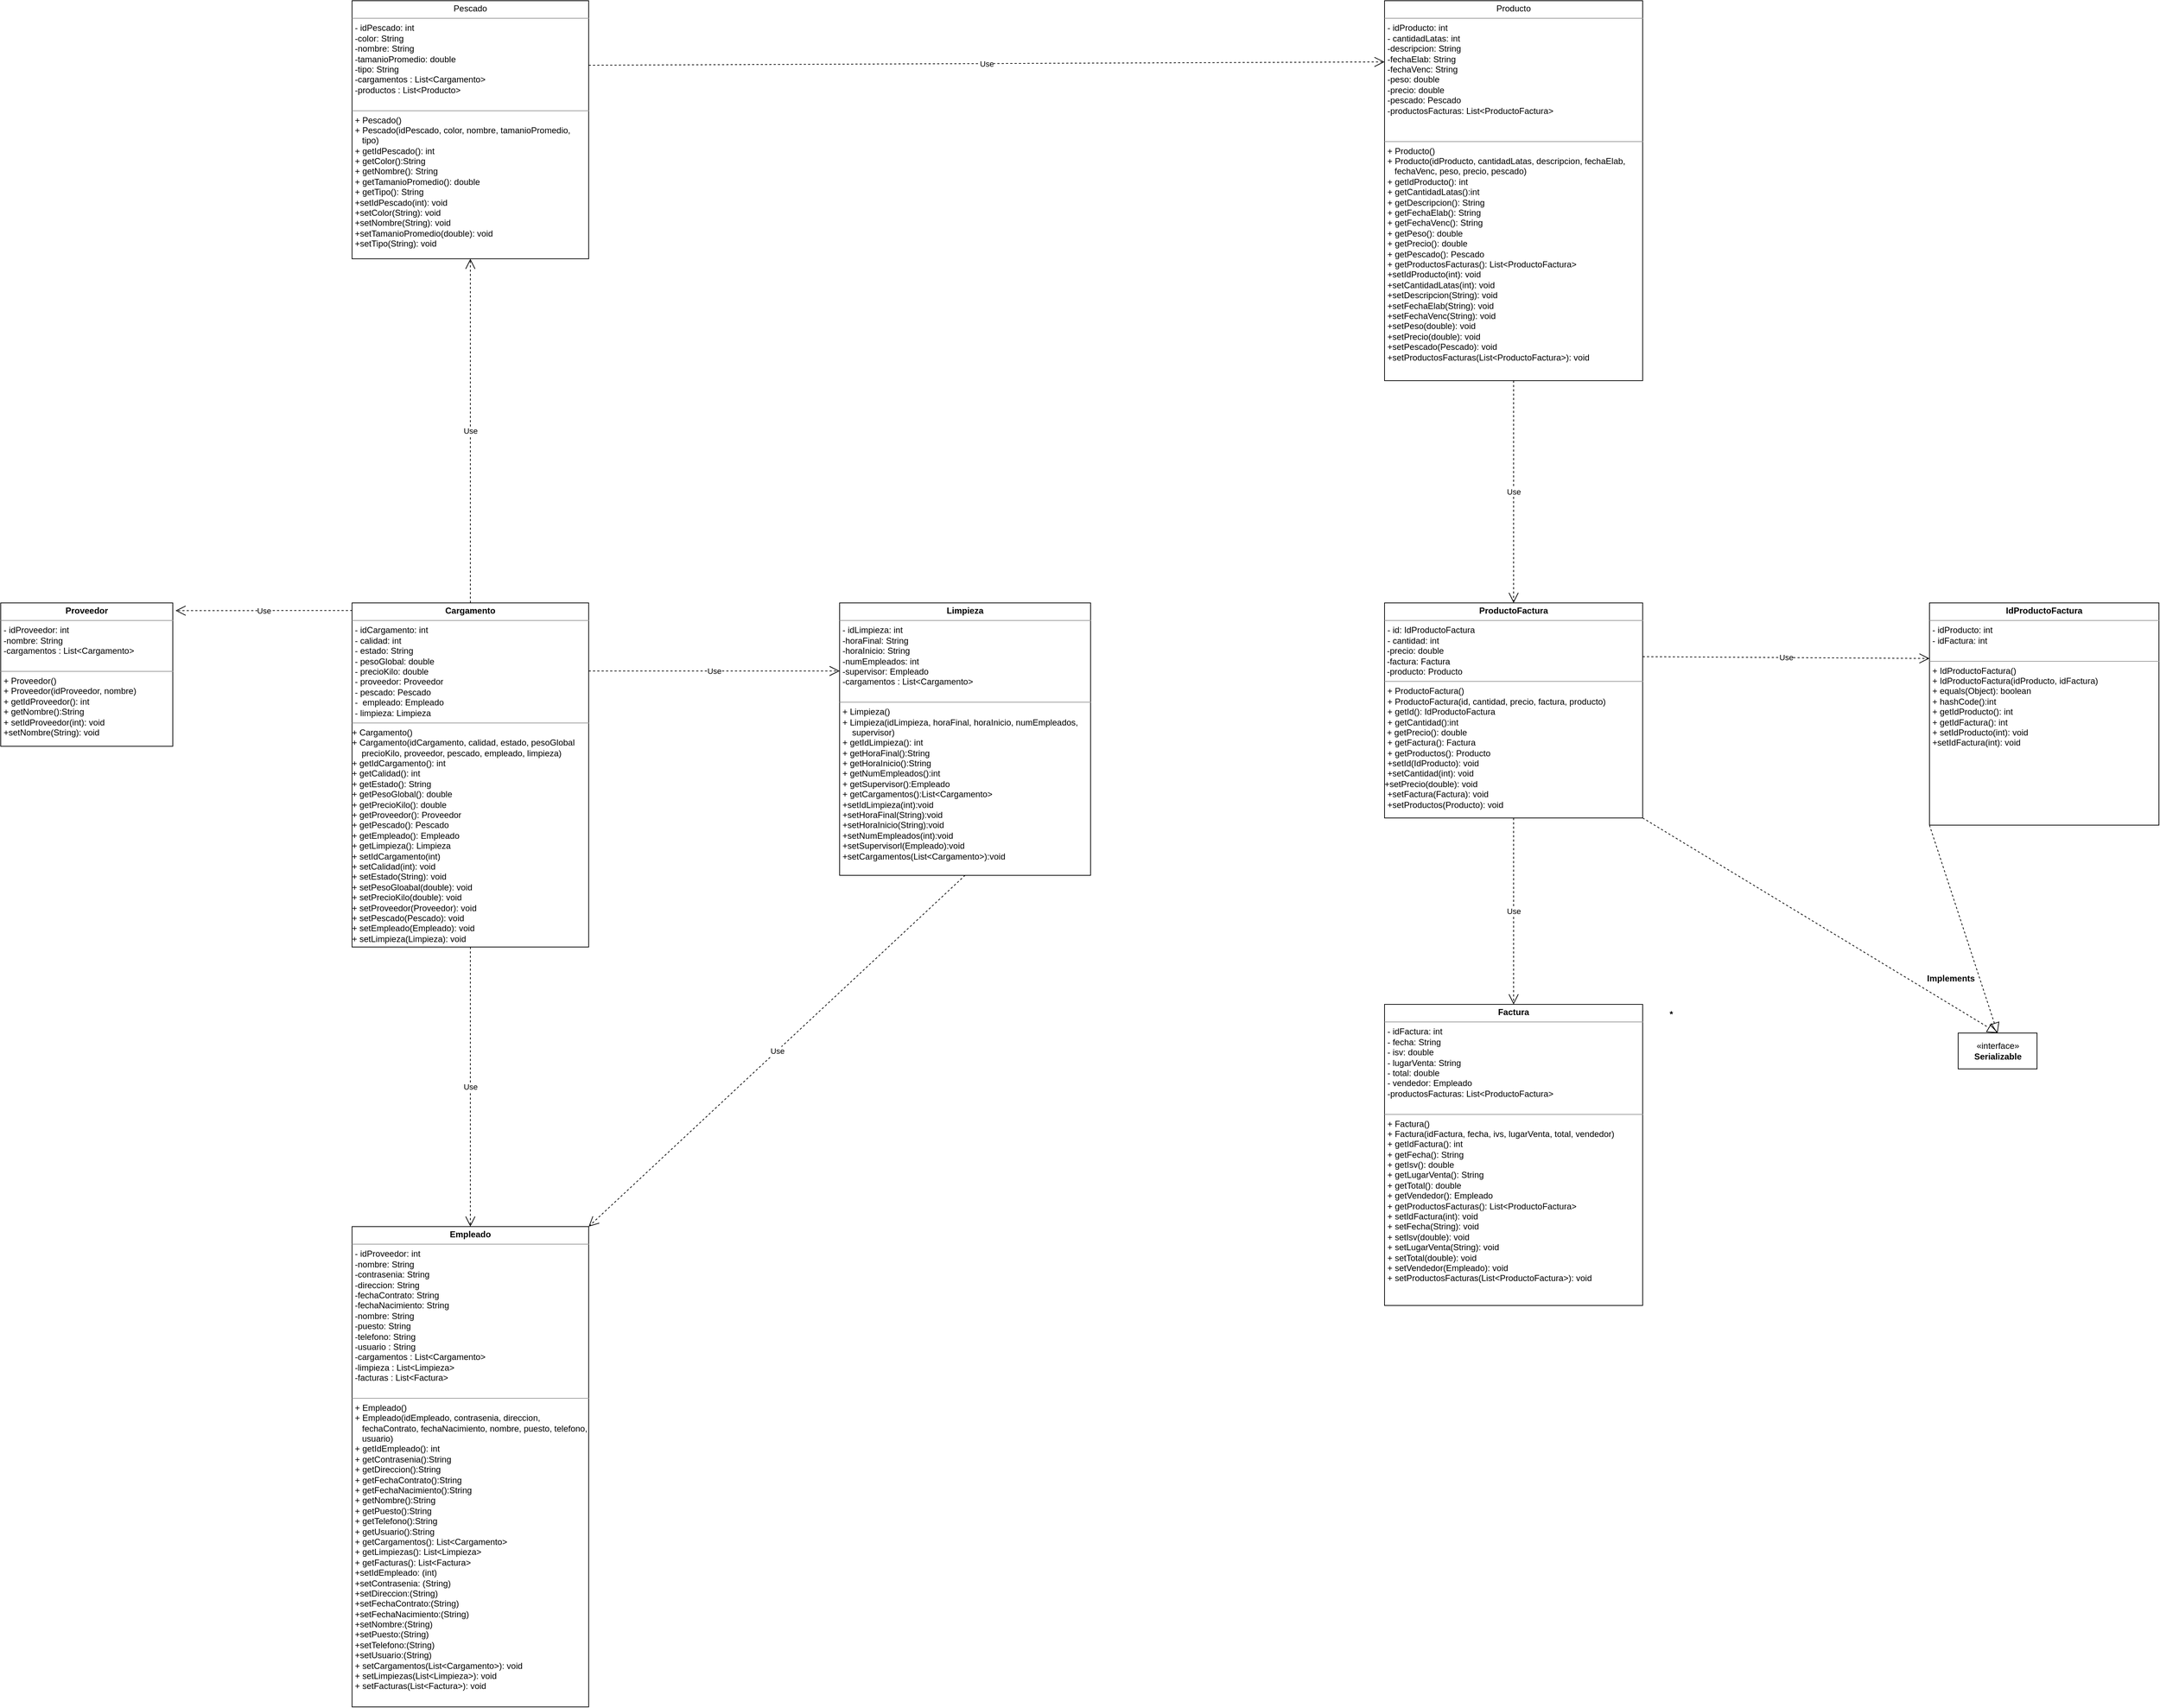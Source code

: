 <mxfile version="14.0.1" type="github">
  <diagram id="o_lFdIPOgspVXL8JECPB" name="Page-1">
    <mxGraphModel dx="1320" dy="456" grid="1" gridSize="10" guides="1" tooltips="1" connect="1" arrows="1" fold="1" page="1" pageScale="1" pageWidth="827" pageHeight="1169" math="0" shadow="0">
      <root>
        <mxCell id="0" />
        <mxCell id="1" parent="0" />
        <mxCell id="zS7vpeie0VKiPVLgqqQx-1" value="&lt;p style=&quot;margin: 0px ; margin-top: 4px ; text-align: center&quot;&gt;&lt;b&gt;Proveedor&lt;/b&gt;&lt;/p&gt;&lt;hr size=&quot;1&quot;&gt;&lt;p style=&quot;margin: 0px ; margin-left: 4px&quot;&gt;- idProveedor: int&lt;/p&gt;&lt;p style=&quot;margin: 0px ; margin-left: 4px&quot;&gt;-nombre: String&lt;/p&gt;&lt;p style=&quot;margin: 0px ; margin-left: 4px&quot;&gt;-cargamentos : List&amp;lt;Cargamento&amp;gt;&lt;/p&gt;&lt;p style=&quot;margin: 0px ; margin-left: 4px&quot;&gt;&lt;br&gt;&lt;/p&gt;&lt;hr size=&quot;1&quot;&gt;&lt;p style=&quot;margin: 0px ; margin-left: 4px&quot;&gt;+ Proveedor()&lt;/p&gt;&lt;p style=&quot;margin: 0px ; margin-left: 4px&quot;&gt;+ Proveedor(idProveedor, nombre)&lt;/p&gt;&lt;p style=&quot;margin: 0px ; margin-left: 4px&quot;&gt;+ getIdProveedor(): int&lt;/p&gt;&lt;p style=&quot;margin: 0px ; margin-left: 4px&quot;&gt;+ getNombre():String&lt;/p&gt;&lt;p style=&quot;margin: 0px ; margin-left: 4px&quot;&gt;+ setIdProveedor(int): void&lt;/p&gt;&lt;p style=&quot;margin: 0px ; margin-left: 4px&quot;&gt;+setNombre(String): void&lt;/p&gt;&lt;p style=&quot;margin: 0px ; margin-left: 4px&quot;&gt;&lt;br&gt;&lt;/p&gt;" style="verticalAlign=top;align=left;overflow=fill;fontSize=12;fontFamily=Helvetica;html=1;" parent="1" vertex="1">
          <mxGeometry x="70" y="920" width="240" height="200" as="geometry" />
        </mxCell>
        <mxCell id="zS7vpeie0VKiPVLgqqQx-2" value="&lt;p style=&quot;margin: 0px ; margin-top: 4px ; text-align: center&quot;&gt;&lt;b&gt;Cargamento&lt;/b&gt;&lt;br&gt;&lt;/p&gt;&lt;hr size=&quot;1&quot;&gt;&lt;p style=&quot;margin: 0px ; margin-left: 4px&quot;&gt;- idCargamento: int&lt;/p&gt;&lt;p style=&quot;margin: 0px ; margin-left: 4px&quot;&gt;- calidad: int&lt;/p&gt;&lt;p style=&quot;margin: 0px ; margin-left: 4px&quot;&gt;- estado: String&lt;/p&gt;&lt;p style=&quot;margin: 0px ; margin-left: 4px&quot;&gt;- pesoGlobal: double &lt;/p&gt;&lt;p style=&quot;margin: 0px ; margin-left: 4px&quot;&gt;- precioKilo: double &lt;/p&gt;&lt;p style=&quot;margin: 0px ; margin-left: 4px&quot;&gt;- proveedor: Proveedor &lt;/p&gt;&lt;p style=&quot;margin: 0px ; margin-left: 4px&quot;&gt;- pescado: Pescado&lt;/p&gt;&lt;p style=&quot;margin: 0px ; margin-left: 4px&quot;&gt;-&amp;nbsp; empleado: Empleado&lt;/p&gt;&lt;p style=&quot;margin: 0px ; margin-left: 4px&quot;&gt;- limpieza: Limpieza &lt;/p&gt;&lt;hr size=&quot;1&quot;&gt;&lt;div&gt;+ Cargamento()&lt;/div&gt;&lt;div&gt;+ Cargamento(idCargamento, calidad, estado, pesoGlobal&lt;/div&gt;&lt;div&gt;&amp;nbsp;&amp;nbsp;&amp;nbsp; precioKilo, proveedor, pescado, empleado, limpieza)&lt;/div&gt;&lt;div&gt;+ getIdCargamento(): int&lt;/div&gt;&lt;div&gt;+ getCalidad(): int&lt;/div&gt;&lt;div&gt;+ getEstado(): String&lt;/div&gt;&lt;div&gt;+ getPesoGlobal(): double&lt;/div&gt;&lt;div&gt;+ getPrecioKilo(): double&lt;/div&gt;&lt;div&gt;+ getProveedor(): Proveedor&lt;br&gt;&lt;/div&gt;&lt;div&gt;+ getPescado(): Pescado&lt;br&gt;&lt;/div&gt;&lt;div&gt;+ getEmpleado(): Empleado&lt;br&gt;&lt;/div&gt;&lt;div&gt;+ getLimpieza(): Limpieza&lt;br&gt;&lt;/div&gt;&lt;div&gt;+ setIdCargamento(int)&lt;/div&gt;&lt;div&gt;+ setCalidad(int): void&lt;br&gt;&lt;/div&gt;&lt;div&gt;+ setEstado(String): void&lt;/div&gt;&lt;div&gt;+ setPesoGloabal(double): void&lt;/div&gt;&lt;div&gt;+ setPrecioKilo(double): void&lt;/div&gt;&lt;div&gt;+ setProveedor(Proveedor): void&lt;/div&gt;&lt;div&gt;+ setPescado(Pescado): void&lt;/div&gt;&lt;div&gt;+ setEmpleado(Empleado): void&lt;/div&gt;&lt;div&gt;+ setLimpieza(Limpieza): void&lt;/div&gt;&lt;div&gt;&lt;/div&gt;&lt;div&gt;&lt;br&gt;&lt;/div&gt;" style="verticalAlign=top;align=left;overflow=fill;fontSize=12;fontFamily=Helvetica;html=1;" parent="1" vertex="1">
          <mxGeometry x="560" y="920" width="330" height="480" as="geometry" />
        </mxCell>
        <mxCell id="zS7vpeie0VKiPVLgqqQx-3" value="Use" style="endArrow=open;endSize=12;dashed=1;html=1;exitX=0.001;exitY=0.022;exitDx=0;exitDy=0;exitPerimeter=0;entryX=1.016;entryY=0.054;entryDx=0;entryDy=0;entryPerimeter=0;" parent="1" source="zS7vpeie0VKiPVLgqqQx-2" target="zS7vpeie0VKiPVLgqqQx-1" edge="1">
          <mxGeometry width="160" relative="1" as="geometry">
            <mxPoint x="480" y="970" as="sourcePoint" />
            <mxPoint x="320" y="970" as="targetPoint" />
          </mxGeometry>
        </mxCell>
        <mxCell id="zS7vpeie0VKiPVLgqqQx-7" value="&lt;p style=&quot;margin: 0px ; margin-top: 4px ; text-align: center&quot;&gt;Pescado&lt;/p&gt;&lt;hr size=&quot;1&quot;&gt;&lt;p style=&quot;margin: 0px ; margin-left: 4px&quot;&gt;- idPescado: int&lt;/p&gt;&lt;p style=&quot;margin: 0px ; margin-left: 4px&quot;&gt;-color: String&lt;/p&gt;&lt;p style=&quot;margin: 0px ; margin-left: 4px&quot;&gt;-nombre: String&lt;/p&gt;&lt;p style=&quot;margin: 0px ; margin-left: 4px&quot;&gt;-tamanioPromedio: double&lt;/p&gt;&lt;p style=&quot;margin: 0px ; margin-left: 4px&quot;&gt;-tipo: String&lt;/p&gt;&lt;p style=&quot;margin: 0px ; margin-left: 4px&quot;&gt;-cargamentos : List&amp;lt;Cargamento&amp;gt;&lt;/p&gt;&lt;p style=&quot;margin: 0px ; margin-left: 4px&quot;&gt;-productos : List&amp;lt;Producto&amp;gt;&lt;/p&gt;&lt;p style=&quot;margin: 0px ; margin-left: 4px&quot;&gt;&lt;br&gt;&lt;/p&gt;&lt;hr size=&quot;1&quot;&gt;&lt;p style=&quot;margin: 0px ; margin-left: 4px&quot;&gt;+ Pescado()&lt;/p&gt;&lt;p style=&quot;margin: 0px ; margin-left: 4px&quot;&gt;+ Pescado(idPescado, color, nombre, tamanioPromedio, &lt;br&gt;&lt;/p&gt;&lt;p style=&quot;margin: 0px ; margin-left: 4px&quot;&gt;&amp;nbsp;&amp;nbsp; tipo)&lt;/p&gt;&lt;p style=&quot;margin: 0px ; margin-left: 4px&quot;&gt;+ getIdPescado(): int&lt;/p&gt;&lt;p style=&quot;margin: 0px ; margin-left: 4px&quot;&gt;+ getColor():String&lt;/p&gt;&lt;p style=&quot;margin: 0px ; margin-left: 4px&quot;&gt;+ getNombre(): String&lt;/p&gt;&lt;p style=&quot;margin: 0px ; margin-left: 4px&quot;&gt;+ getTamanioPromedio(): double&lt;br&gt;&lt;/p&gt;&lt;p style=&quot;margin: 0px ; margin-left: 4px&quot;&gt;+ getTipo(): String&lt;/p&gt;&lt;p style=&quot;margin: 0px ; margin-left: 4px&quot;&gt;+setIdPescado(int): void&lt;/p&gt;&lt;p style=&quot;margin: 0px ; margin-left: 4px&quot;&gt;+setColor(String): void&lt;/p&gt;&lt;p style=&quot;margin: 0px ; margin-left: 4px&quot;&gt;+setNombre(String): void&lt;/p&gt;&lt;p style=&quot;margin: 0px ; margin-left: 4px&quot;&gt;+setTamanioPromedio(double): void&lt;/p&gt;&lt;p style=&quot;margin: 0px ; margin-left: 4px&quot;&gt;+setTipo(String): void&lt;/p&gt;&lt;p style=&quot;margin: 0px ; margin-left: 4px&quot;&gt;&lt;br&gt;&lt;/p&gt;&lt;p style=&quot;margin: 0px ; margin-left: 4px&quot;&gt;&lt;br&gt;&lt;/p&gt;" style="verticalAlign=top;align=left;overflow=fill;fontSize=12;fontFamily=Helvetica;html=1;" parent="1" vertex="1">
          <mxGeometry x="560" y="80" width="330" height="360" as="geometry" />
        </mxCell>
        <mxCell id="zS7vpeie0VKiPVLgqqQx-8" value="&lt;p style=&quot;margin: 0px ; margin-top: 4px ; text-align: center&quot;&gt;&lt;b&gt;Empleado&lt;/b&gt;&lt;/p&gt;&lt;hr size=&quot;1&quot;&gt;&lt;p style=&quot;margin: 0px ; margin-left: 4px&quot;&gt;- idProveedor: int&lt;/p&gt;&lt;p style=&quot;margin: 0px ; margin-left: 4px&quot;&gt;-nombre: String&lt;/p&gt;&lt;p style=&quot;margin: 0px ; margin-left: 4px&quot;&gt;-contrasenia: String&lt;/p&gt;&lt;p style=&quot;margin: 0px ; margin-left: 4px&quot;&gt;-direccion: String&lt;/p&gt;&lt;p style=&quot;margin: 0px ; margin-left: 4px&quot;&gt;-fechaContrato: String&lt;/p&gt;&lt;p style=&quot;margin: 0px ; margin-left: 4px&quot;&gt;-fechaNacimiento: String&lt;/p&gt;&lt;p style=&quot;margin: 0px ; margin-left: 4px&quot;&gt;-nombre: String&lt;/p&gt;&lt;p style=&quot;margin: 0px ; margin-left: 4px&quot;&gt;-puesto: String&lt;/p&gt;&lt;p style=&quot;margin: 0px ; margin-left: 4px&quot;&gt;-telefono: String&lt;/p&gt;&lt;p style=&quot;margin: 0px ; margin-left: 4px&quot;&gt;-usuario : String&lt;br&gt;&lt;/p&gt;&lt;p style=&quot;margin: 0px ; margin-left: 4px&quot;&gt;-cargamentos : List&amp;lt;Cargamento&amp;gt;&lt;/p&gt;&lt;p style=&quot;margin: 0px ; margin-left: 4px&quot;&gt;-limpieza : List&amp;lt;Limpieza&amp;gt;&lt;/p&gt;&lt;p style=&quot;margin: 0px ; margin-left: 4px&quot;&gt;-facturas : List&amp;lt;Factura&amp;gt;&lt;/p&gt;&lt;p style=&quot;margin: 0px ; margin-left: 4px&quot;&gt;&lt;br&gt;&lt;/p&gt;&lt;hr size=&quot;1&quot;&gt;&lt;p style=&quot;margin: 0px ; margin-left: 4px&quot;&gt;+ Empleado()&lt;/p&gt;&lt;p style=&quot;margin: 0px ; margin-left: 4px&quot;&gt;+ Empleado(idEmpleado, contrasenia, direccion, &lt;br&gt;&lt;/p&gt;&lt;p style=&quot;margin: 0px ; margin-left: 4px&quot;&gt;&amp;nbsp;&amp;nbsp; fechaContrato, fechaNacimiento, nombre, puesto, telefono,&lt;/p&gt;&lt;p style=&quot;margin: 0px ; margin-left: 4px&quot;&gt;&amp;nbsp;&amp;nbsp; usuario)&lt;/p&gt;&lt;p style=&quot;margin: 0px ; margin-left: 4px&quot;&gt;+ getIdEmpleado(): int&lt;/p&gt;&lt;p style=&quot;margin: 0px ; margin-left: 4px&quot;&gt;+ getContrasenia():String&lt;/p&gt;&lt;p style=&quot;margin: 0px ; margin-left: 4px&quot;&gt;+ getDireccion():String&lt;/p&gt;&lt;p style=&quot;margin: 0px ; margin-left: 4px&quot;&gt;+ getFechaContrato():String&lt;/p&gt;&lt;p style=&quot;margin: 0px ; margin-left: 4px&quot;&gt;+ getFechaNacimiento():String&lt;/p&gt;&lt;p style=&quot;margin: 0px ; margin-left: 4px&quot;&gt;+ getNombre():String&lt;/p&gt;&lt;p style=&quot;margin: 0px ; margin-left: 4px&quot;&gt;+ getPuesto():String&lt;/p&gt;&lt;p style=&quot;margin: 0px ; margin-left: 4px&quot;&gt;+ getTelefono():String&lt;/p&gt;&lt;p style=&quot;margin: 0px ; margin-left: 4px&quot;&gt;+ getUsuario():String&lt;/p&gt;&lt;p style=&quot;margin: 0px ; margin-left: 4px&quot;&gt;+ getCargamentos(): List&amp;lt;Cargamento&amp;gt;&lt;br&gt;&lt;/p&gt;&lt;p style=&quot;margin: 0px ; margin-left: 4px&quot;&gt;+ getLimpiezas(): List&amp;lt;Limpieza&amp;gt;&lt;/p&gt;&lt;p style=&quot;margin: 0px ; margin-left: 4px&quot;&gt;+ getFacturas(): List&amp;lt;Factura&amp;gt;&lt;/p&gt;&lt;p style=&quot;margin: 0px ; margin-left: 4px&quot;&gt;+setIdEmpleado: (int)&lt;/p&gt;&lt;p style=&quot;margin: 0px ; margin-left: 4px&quot;&gt;+setContrasenia: (String)&lt;/p&gt;&lt;p style=&quot;margin: 0px ; margin-left: 4px&quot;&gt;+setDireccion:(String)&lt;/p&gt;&lt;p style=&quot;margin: 0px ; margin-left: 4px&quot;&gt;+setFechaContrato:(String)&lt;/p&gt;&lt;p style=&quot;margin: 0px ; margin-left: 4px&quot;&gt;+setFechaNacimiento:(String)&lt;/p&gt;&lt;p style=&quot;margin: 0px ; margin-left: 4px&quot;&gt;+setNombre:(String)&lt;/p&gt;&lt;p style=&quot;margin: 0px ; margin-left: 4px&quot;&gt;+setPuesto:(String)&lt;/p&gt;&lt;p style=&quot;margin: 0px ; margin-left: 4px&quot;&gt;+setTelefono:(String)&lt;/p&gt;&lt;p style=&quot;margin: 0px ; margin-left: 4px&quot;&gt;+setUsuario:(String)&lt;/p&gt;&lt;p style=&quot;margin: 0px ; margin-left: 4px&quot;&gt;+ setCargamentos(List&amp;lt;Cargamento&amp;gt;): void&lt;br&gt;&lt;/p&gt;&lt;p style=&quot;margin: 0px ; margin-left: 4px&quot;&gt;+ setLimpiezas(List&amp;lt;Limpieza&amp;gt;): void&lt;br&gt;&lt;/p&gt;&lt;p style=&quot;margin: 0px ; margin-left: 4px&quot;&gt;+ setFacturas(List&amp;lt;Factura&amp;gt;): void&lt;br&gt;&lt;/p&gt;&lt;p style=&quot;margin: 0px ; margin-left: 4px&quot;&gt;&lt;br&gt;&lt;/p&gt;" style="verticalAlign=top;align=left;overflow=fill;fontSize=12;fontFamily=Helvetica;html=1;" parent="1" vertex="1">
          <mxGeometry x="560" y="1790" width="330" height="670" as="geometry" />
        </mxCell>
        <mxCell id="zS7vpeie0VKiPVLgqqQx-9" value="&lt;p style=&quot;margin: 0px ; margin-top: 4px ; text-align: center&quot;&gt;&lt;b&gt;Limpieza&lt;/b&gt;&lt;/p&gt;&lt;hr size=&quot;1&quot;&gt;&lt;p style=&quot;margin: 0px ; margin-left: 4px&quot;&gt;- idLimpieza: int&lt;/p&gt;&lt;p style=&quot;margin: 0px ; margin-left: 4px&quot;&gt;-horaFinal: String&lt;/p&gt;&lt;p style=&quot;margin: 0px ; margin-left: 4px&quot;&gt;-horaInicio: String&lt;/p&gt;&lt;p style=&quot;margin: 0px ; margin-left: 4px&quot;&gt;-numEmpleados: int&lt;/p&gt;&lt;p style=&quot;margin: 0px ; margin-left: 4px&quot;&gt;-supervisor: Empleado&lt;br&gt;&lt;/p&gt;&lt;p style=&quot;margin: 0px ; margin-left: 4px&quot;&gt;-cargamentos : List&amp;lt;Cargamento&amp;gt;&lt;/p&gt;&lt;p style=&quot;margin: 0px ; margin-left: 4px&quot;&gt;&lt;br&gt;&lt;/p&gt;&lt;hr size=&quot;1&quot;&gt;&lt;p style=&quot;margin: 0px ; margin-left: 4px&quot;&gt;+ Limpieza()&lt;/p&gt;&lt;p style=&quot;margin: 0px ; margin-left: 4px&quot;&gt;+ Limpieza(idLimpieza, horaFinal, horaInicio, numEmpleados,&lt;/p&gt;&lt;p style=&quot;margin: 0px ; margin-left: 4px&quot;&gt;&amp;nbsp;&amp;nbsp;&amp;nbsp; supervisor)&lt;br&gt;&lt;/p&gt;&lt;p style=&quot;margin: 0px ; margin-left: 4px&quot;&gt;+ getIdLimpieza(): int&lt;/p&gt;&lt;p style=&quot;margin: 0px ; margin-left: 4px&quot;&gt;+ getHoraFinal():String&lt;/p&gt;&lt;p style=&quot;margin: 0px ; margin-left: 4px&quot;&gt;+ getHoraInicio():String&lt;/p&gt;&lt;p style=&quot;margin: 0px ; margin-left: 4px&quot;&gt;+ getNumEmpleados():int&lt;/p&gt;&lt;p style=&quot;margin: 0px ; margin-left: 4px&quot;&gt;+ getSupervisor():Empleado&lt;/p&gt;&lt;p style=&quot;margin: 0px ; margin-left: 4px&quot;&gt;+ getCargamentos():List&amp;lt;Cargamento&amp;gt;&lt;/p&gt;&lt;p style=&quot;margin: 0px ; margin-left: 4px&quot;&gt;+setIdLimpieza(int):void&lt;/p&gt;&lt;p style=&quot;margin: 0px ; margin-left: 4px&quot;&gt;+setHoraFinal(String):void&lt;/p&gt;&lt;p style=&quot;margin: 0px ; margin-left: 4px&quot;&gt;+setHoraInicio(String):void&lt;/p&gt;&lt;p style=&quot;margin: 0px ; margin-left: 4px&quot;&gt;+setNumEmpleados(int):void&lt;/p&gt;&lt;p style=&quot;margin: 0px ; margin-left: 4px&quot;&gt;+setSupervisorl(Empleado):void&lt;/p&gt;&lt;p style=&quot;margin: 0px ; margin-left: 4px&quot;&gt;+setCargamentos(List&amp;lt;Cargamento&amp;gt;):void&lt;/p&gt;&lt;p style=&quot;margin: 0px ; margin-left: 4px&quot;&gt;&lt;br&gt;&lt;/p&gt;&lt;br&gt;&lt;p style=&quot;margin: 0px ; margin-left: 4px&quot;&gt;&lt;br&gt;&lt;/p&gt;" style="verticalAlign=top;align=left;overflow=fill;fontSize=12;fontFamily=Helvetica;html=1;" parent="1" vertex="1">
          <mxGeometry x="1240" y="920" width="350" height="380" as="geometry" />
        </mxCell>
        <mxCell id="zS7vpeie0VKiPVLgqqQx-11" value="Use" style="endArrow=open;endSize=12;dashed=1;html=1;exitX=0.5;exitY=0;exitDx=0;exitDy=0;entryX=0.5;entryY=1;entryDx=0;entryDy=0;" parent="1" source="zS7vpeie0VKiPVLgqqQx-2" target="zS7vpeie0VKiPVLgqqQx-7" edge="1">
          <mxGeometry width="160" relative="1" as="geometry">
            <mxPoint x="806.49" y="520.0" as="sourcePoint" />
            <mxPoint x="640.0" y="520.24" as="targetPoint" />
          </mxGeometry>
        </mxCell>
        <mxCell id="zS7vpeie0VKiPVLgqqQx-13" value="&lt;p style=&quot;margin: 0px ; margin-top: 4px ; text-align: center&quot;&gt;Producto&lt;/p&gt;&lt;hr size=&quot;1&quot;&gt;&lt;p style=&quot;margin: 0px ; margin-left: 4px&quot;&gt;- idProducto: int&lt;/p&gt;&lt;p style=&quot;margin: 0px ; margin-left: 4px&quot;&gt;- cantidadLatas: int&lt;/p&gt;&lt;p style=&quot;margin: 0px ; margin-left: 4px&quot;&gt;-descripcion: String&lt;/p&gt;&lt;p style=&quot;margin: 0px ; margin-left: 4px&quot;&gt;-fechaElab: String&lt;/p&gt;&lt;p style=&quot;margin: 0px ; margin-left: 4px&quot;&gt;-fechaVenc: String&lt;/p&gt;&lt;p style=&quot;margin: 0px ; margin-left: 4px&quot;&gt;-peso: double&lt;/p&gt;&lt;p style=&quot;margin: 0px ; margin-left: 4px&quot;&gt;-precio: double&lt;/p&gt;&lt;p style=&quot;margin: 0px ; margin-left: 4px&quot;&gt;-pescado: Pescado&lt;br&gt;&lt;/p&gt;&lt;p style=&quot;margin: 0px ; margin-left: 4px&quot;&gt;-productosFacturas: List&amp;lt;ProductoFactura&amp;gt;&lt;/p&gt;&lt;p style=&quot;margin: 0px ; margin-left: 4px&quot;&gt;&lt;br&gt;&lt;/p&gt;&lt;p style=&quot;margin: 0px ; margin-left: 4px&quot;&gt;&lt;br&gt;&lt;/p&gt;&lt;hr size=&quot;1&quot;&gt;&lt;p style=&quot;margin: 0px ; margin-left: 4px&quot;&gt;+ Producto()&lt;/p&gt;&lt;p style=&quot;margin: 0px ; margin-left: 4px&quot;&gt;+ Producto(idProducto, cantidadLatas, descripcion, fechaElab,&lt;/p&gt;&lt;p style=&quot;margin: 0px ; margin-left: 4px&quot;&gt;&amp;nbsp;&amp;nbsp; fechaVenc, peso, precio, pescado)&lt;/p&gt;&lt;p style=&quot;margin: 0px ; margin-left: 4px&quot;&gt;+ getIdProducto(): int&lt;/p&gt;&lt;p style=&quot;margin: 0px ; margin-left: 4px&quot;&gt;+ getCantidadLatas():int&lt;/p&gt;&lt;p style=&quot;margin: 0px ; margin-left: 4px&quot;&gt;+ getDescripcion(): String&lt;/p&gt;&lt;p style=&quot;margin: 0px ; margin-left: 4px&quot;&gt;+ getFechaElab(): String&lt;br&gt;&lt;/p&gt;&lt;p style=&quot;margin: 0px ; margin-left: 4px&quot;&gt;+ getFechaVenc(): String&lt;/p&gt;&lt;p style=&quot;margin: 0px ; margin-left: 4px&quot;&gt;+ getPeso(): double&lt;br&gt;&lt;/p&gt;&lt;p style=&quot;margin: 0px ; margin-left: 4px&quot;&gt;+ getPrecio(): double&lt;/p&gt;&lt;p style=&quot;margin: 0px ; margin-left: 4px&quot;&gt;+ getPescado(): Pescado&lt;/p&gt;&lt;p style=&quot;margin: 0px ; margin-left: 4px&quot;&gt;+ getProductosFacturas(): List&amp;lt;ProductoFactura&amp;gt;&lt;br&gt;&lt;/p&gt;&lt;p style=&quot;margin: 0px ; margin-left: 4px&quot;&gt;+setIdProducto(int): void&lt;/p&gt;&lt;p style=&quot;margin: 0px ; margin-left: 4px&quot;&gt;+setCantidadLatas(int): void&lt;/p&gt;&lt;p style=&quot;margin: 0px ; margin-left: 4px&quot;&gt;+setDescripcion(String): void&lt;/p&gt;&lt;p style=&quot;margin: 0px ; margin-left: 4px&quot;&gt;+setFechaElab(String): void&lt;/p&gt;&lt;p style=&quot;margin: 0px ; margin-left: 4px&quot;&gt;+setFechaVenc(String): void&lt;/p&gt;&lt;p style=&quot;margin: 0px ; margin-left: 4px&quot;&gt;+setPeso(double): void&lt;/p&gt;&lt;p style=&quot;margin: 0px ; margin-left: 4px&quot;&gt;+setPrecio(double): void&lt;/p&gt;&lt;p style=&quot;margin: 0px ; margin-left: 4px&quot;&gt;+setPescado(Pescado): void&lt;/p&gt;&lt;p style=&quot;margin: 0px ; margin-left: 4px&quot;&gt;+setProductosFacturas(List&amp;lt;ProductoFactura&amp;gt;): void&lt;/p&gt;&lt;p style=&quot;margin: 0px ; margin-left: 4px&quot;&gt;&lt;br&gt;&lt;/p&gt;&lt;br&gt;&lt;p style=&quot;margin: 0px ; margin-left: 4px&quot;&gt;&lt;br&gt;&lt;/p&gt;" style="verticalAlign=top;align=left;overflow=fill;fontSize=12;fontFamily=Helvetica;html=1;" parent="1" vertex="1">
          <mxGeometry x="2000" y="80" width="360" height="530" as="geometry" />
        </mxCell>
        <mxCell id="zS7vpeie0VKiPVLgqqQx-14" value="Use" style="endArrow=open;endSize=12;dashed=1;html=1;exitX=1;exitY=0.25;exitDx=0;exitDy=0;entryX=0;entryY=0.161;entryDx=0;entryDy=0;entryPerimeter=0;" parent="1" source="zS7vpeie0VKiPVLgqqQx-7" target="zS7vpeie0VKiPVLgqqQx-13" edge="1">
          <mxGeometry width="160" relative="1" as="geometry">
            <mxPoint x="1350" y="320" as="sourcePoint" />
            <mxPoint x="1350" y="520" as="targetPoint" />
          </mxGeometry>
        </mxCell>
        <mxCell id="zS7vpeie0VKiPVLgqqQx-16" value="Use" style="endArrow=open;endSize=12;dashed=1;html=1;entryX=0;entryY=0.25;entryDx=0;entryDy=0;" parent="1" target="zS7vpeie0VKiPVLgqqQx-9" edge="1">
          <mxGeometry width="160" relative="1" as="geometry">
            <mxPoint x="890" y="1015" as="sourcePoint" />
            <mxPoint x="1110" y="1160" as="targetPoint" />
          </mxGeometry>
        </mxCell>
        <mxCell id="zS7vpeie0VKiPVLgqqQx-17" value="Use" style="endArrow=open;endSize=12;dashed=1;html=1;exitX=0.5;exitY=1;exitDx=0;exitDy=0;entryX=1;entryY=0;entryDx=0;entryDy=0;" parent="1" source="zS7vpeie0VKiPVLgqqQx-9" target="zS7vpeie0VKiPVLgqqQx-8" edge="1">
          <mxGeometry width="160" relative="1" as="geometry">
            <mxPoint x="1414.5" y="1400" as="sourcePoint" />
            <mxPoint x="1414.5" y="1640" as="targetPoint" />
          </mxGeometry>
        </mxCell>
        <mxCell id="zS7vpeie0VKiPVLgqqQx-12" value="Use" style="endArrow=open;endSize=12;dashed=1;html=1;exitX=0.5;exitY=1;exitDx=0;exitDy=0;entryX=0.5;entryY=0;entryDx=0;entryDy=0;" parent="1" source="zS7vpeie0VKiPVLgqqQx-2" target="zS7vpeie0VKiPVLgqqQx-8" edge="1">
          <mxGeometry width="160" relative="1" as="geometry">
            <mxPoint x="776.49" y="1447.0" as="sourcePoint" />
            <mxPoint x="610.0" y="1447.24" as="targetPoint" />
          </mxGeometry>
        </mxCell>
        <mxCell id="zS7vpeie0VKiPVLgqqQx-18" value="&lt;p style=&quot;margin: 0px ; margin-top: 4px ; text-align: center&quot;&gt;&lt;b&gt;ProductoFactura&lt;/b&gt;&lt;/p&gt;&lt;hr size=&quot;1&quot;&gt;&lt;p style=&quot;margin: 0px ; margin-left: 4px&quot;&gt;- id: IdProductoFactura&lt;br&gt;&lt;/p&gt;&lt;p style=&quot;margin: 0px ; margin-left: 4px&quot;&gt;- cantidad: int&lt;/p&gt;&lt;div&gt;&amp;nbsp;-precio: double&lt;/div&gt;&lt;div&gt;&amp;nbsp;-factura: Factura&lt;/div&gt;&lt;div&gt;&amp;nbsp;-producto: Producto&lt;br&gt;&lt;/div&gt;&lt;hr size=&quot;1&quot;&gt;&lt;p style=&quot;margin: 0px ; margin-left: 4px&quot;&gt;+ ProductoFactura()&lt;/p&gt;&lt;p style=&quot;margin: 0px ; margin-left: 4px&quot;&gt;+ ProductoFactura(id, cantidad, precio, factura, producto)&lt;/p&gt;&lt;p style=&quot;margin: 0px ; margin-left: 4px&quot;&gt;+ getId(): IdProductoFactura&lt;br&gt;&lt;/p&gt;&lt;p style=&quot;margin: 0px ; margin-left: 4px&quot;&gt;+ getCantidad():int&lt;/p&gt;&amp;nbsp;+ getPrecio(): double&lt;p style=&quot;margin: 0px ; margin-left: 4px&quot;&gt;+ getFactura(): Factura&lt;br&gt;&lt;/p&gt;&lt;p style=&quot;margin: 0px ; margin-left: 4px&quot;&gt;+ getProductos(): Producto&lt;br&gt;&lt;/p&gt;&lt;p style=&quot;margin: 0px ; margin-left: 4px&quot;&gt;+setId(IdProducto): void&lt;/p&gt;&lt;p style=&quot;margin: 0px ; margin-left: 4px&quot;&gt;+setCantidad(int): void&lt;/p&gt;+setPrecio(double): void&lt;p style=&quot;margin: 0px ; margin-left: 4px&quot;&gt;+setFactura(Factura): void&lt;/p&gt;&lt;p style=&quot;margin: 0px ; margin-left: 4px&quot;&gt;+setProductos(Producto): void&lt;/p&gt;&lt;p style=&quot;margin: 0px ; margin-left: 4px&quot;&gt;&lt;br&gt;&lt;/p&gt;&lt;br&gt;&lt;p style=&quot;margin: 0px ; margin-left: 4px&quot;&gt;&lt;br&gt;&lt;/p&gt;" style="verticalAlign=top;align=left;overflow=fill;fontSize=12;fontFamily=Helvetica;html=1;" parent="1" vertex="1">
          <mxGeometry x="2000" y="920" width="360" height="300" as="geometry" />
        </mxCell>
        <mxCell id="HUMUWse89f4DqPjoKc3A-1" value="Use" style="endArrow=open;endSize=12;dashed=1;html=1;exitX=0.5;exitY=1;exitDx=0;exitDy=0;entryX=0.5;entryY=0;entryDx=0;entryDy=0;" edge="1" parent="1" source="zS7vpeie0VKiPVLgqqQx-13" target="zS7vpeie0VKiPVLgqqQx-18">
          <mxGeometry width="160" relative="1" as="geometry">
            <mxPoint x="2185" y="641" as="sourcePoint" />
            <mxPoint x="2200" y="890" as="targetPoint" />
          </mxGeometry>
        </mxCell>
        <mxCell id="HUMUWse89f4DqPjoKc3A-2" value="&lt;p style=&quot;margin: 0px ; margin-top: 4px ; text-align: center&quot;&gt;&lt;b&gt;IdProductoFactura&lt;/b&gt;&lt;/p&gt;&lt;hr size=&quot;1&quot;&gt;&lt;p style=&quot;margin: 0px ; margin-left: 4px&quot;&gt;- idProducto: int&lt;/p&gt;&lt;p style=&quot;margin: 0px ; margin-left: 4px&quot;&gt;- idFactura: int&lt;/p&gt;&lt;p style=&quot;margin: 0px ; margin-left: 4px&quot;&gt;&lt;br&gt;&lt;/p&gt;&lt;hr size=&quot;1&quot;&gt;&lt;p style=&quot;margin: 0px ; margin-left: 4px&quot;&gt;+ IdProductoFactura()&lt;/p&gt;&lt;p style=&quot;margin: 0px ; margin-left: 4px&quot;&gt;+ IdProductoFactura(idProducto, idFactura)&lt;/p&gt;&lt;p style=&quot;margin: 0px ; margin-left: 4px&quot;&gt;+ equals(Object): boolean&lt;/p&gt;&lt;p style=&quot;margin: 0px ; margin-left: 4px&quot;&gt;+ hashCode():int&lt;br&gt;&lt;/p&gt;&lt;p style=&quot;margin: 0px ; margin-left: 4px&quot;&gt;+ getIdProducto(): int&lt;/p&gt;&lt;p style=&quot;margin: 0px ; margin-left: 4px&quot;&gt;+ getIdFactura(): int&lt;/p&gt;&lt;p style=&quot;margin: 0px ; margin-left: 4px&quot;&gt;+ setIdProducto(int): void&lt;/p&gt;&lt;p style=&quot;margin: 0px ; margin-left: 4px&quot;&gt;+setIdFactura(int): void&lt;/p&gt;&lt;p style=&quot;margin: 0px ; margin-left: 4px&quot;&gt;&lt;br&gt;&lt;/p&gt;" style="verticalAlign=top;align=left;overflow=fill;fontSize=12;fontFamily=Helvetica;html=1;" vertex="1" parent="1">
          <mxGeometry x="2760" y="920" width="320" height="310" as="geometry" />
        </mxCell>
        <mxCell id="HUMUWse89f4DqPjoKc3A-3" value="Use" style="endArrow=open;endSize=12;dashed=1;html=1;entryX=0;entryY=0.25;entryDx=0;entryDy=0;exitX=1;exitY=0.25;exitDx=0;exitDy=0;" edge="1" parent="1" source="zS7vpeie0VKiPVLgqqQx-18" target="HUMUWse89f4DqPjoKc3A-2">
          <mxGeometry width="160" relative="1" as="geometry">
            <mxPoint x="2390" y="1050" as="sourcePoint" />
            <mxPoint x="2740" y="1050" as="targetPoint" />
          </mxGeometry>
        </mxCell>
        <mxCell id="HUMUWse89f4DqPjoKc3A-4" value="«interface»&lt;br&gt;&lt;b&gt;Serializable&lt;/b&gt;" style="html=1;" vertex="1" parent="1">
          <mxGeometry x="2800" y="1520" width="110" height="50" as="geometry" />
        </mxCell>
        <mxCell id="HUMUWse89f4DqPjoKc3A-8" value="" style="endArrow=block;dashed=1;endFill=0;endSize=12;html=1;exitX=0;exitY=1;exitDx=0;exitDy=0;entryX=0.5;entryY=0;entryDx=0;entryDy=0;" edge="1" parent="1" source="HUMUWse89f4DqPjoKc3A-2" target="HUMUWse89f4DqPjoKc3A-4">
          <mxGeometry width="160" relative="1" as="geometry">
            <mxPoint x="2580" y="1480" as="sourcePoint" />
            <mxPoint x="2420" y="1480" as="targetPoint" />
          </mxGeometry>
        </mxCell>
        <mxCell id="HUMUWse89f4DqPjoKc3A-9" value="" style="endArrow=block;dashed=1;endFill=0;endSize=12;html=1;exitX=1;exitY=1;exitDx=0;exitDy=0;entryX=0.5;entryY=0;entryDx=0;entryDy=0;" edge="1" parent="1" source="zS7vpeie0VKiPVLgqqQx-18" target="HUMUWse89f4DqPjoKc3A-4">
          <mxGeometry width="160" relative="1" as="geometry">
            <mxPoint x="2770" y="1240" as="sourcePoint" />
            <mxPoint x="2546" y="1570" as="targetPoint" />
          </mxGeometry>
        </mxCell>
        <mxCell id="HUMUWse89f4DqPjoKc3A-10" value="Implements" style="text;align=center;fontStyle=1;verticalAlign=middle;spacingLeft=3;spacingRight=3;strokeColor=none;rotatable=0;points=[[0,0.5],[1,0.5]];portConstraint=eastwest;" vertex="1" parent="1">
          <mxGeometry x="2750" y="1430" width="80" height="26" as="geometry" />
        </mxCell>
        <mxCell id="HUMUWse89f4DqPjoKc3A-11" value="&lt;p style=&quot;margin: 0px ; margin-top: 4px ; text-align: center&quot;&gt;&lt;b&gt;Factura&lt;/b&gt;&lt;/p&gt;&lt;hr size=&quot;1&quot;&gt;&lt;p style=&quot;margin: 0px ; margin-left: 4px&quot;&gt;- idFactura: int&lt;/p&gt;&lt;p style=&quot;margin: 0px ; margin-left: 4px&quot;&gt;- fecha: String&lt;br&gt;&lt;/p&gt;&lt;p style=&quot;margin: 0px ; margin-left: 4px&quot;&gt;- isv: double&lt;br&gt;&lt;/p&gt;&lt;p style=&quot;margin: 0px ; margin-left: 4px&quot;&gt;- lugarVenta: String&lt;br&gt;&lt;/p&gt;&lt;p style=&quot;margin: 0px ; margin-left: 4px&quot;&gt;- total: double&lt;/p&gt;&lt;p style=&quot;margin: 0px ; margin-left: 4px&quot;&gt;- vendedor: Empleado&lt;br&gt;&lt;/p&gt;&lt;p style=&quot;margin: 0px ; margin-left: 4px&quot;&gt;-productosFacturas: List&amp;lt;ProductoFactura&amp;gt;&lt;br&gt;&lt;/p&gt;&lt;p style=&quot;margin: 0px ; margin-left: 4px&quot;&gt;&lt;br&gt;&lt;/p&gt;&lt;hr size=&quot;1&quot;&gt;&lt;p style=&quot;margin: 0px ; margin-left: 4px&quot;&gt;+ Factura()&lt;/p&gt;&lt;p style=&quot;margin: 0px ; margin-left: 4px&quot;&gt;+ Factura(idFactura, fecha, ivs, lugarVenta, total, vendedor)&lt;/p&gt;&lt;p style=&quot;margin: 0px ; margin-left: 4px&quot;&gt;+ getIdFactura(): int&lt;/p&gt;&lt;p style=&quot;margin: 0px ; margin-left: 4px&quot;&gt;+ getFecha(): String&lt;/p&gt;&lt;p style=&quot;margin: 0px ; margin-left: 4px&quot;&gt;+ getIsv(): double&lt;br&gt;&lt;/p&gt;&lt;p style=&quot;margin: 0px ; margin-left: 4px&quot;&gt;+ getLugarVenta(): String&lt;/p&gt;&lt;p style=&quot;margin: 0px ; margin-left: 4px&quot;&gt;+ getTotal(): double&lt;/p&gt;&lt;p style=&quot;margin: 0px ; margin-left: 4px&quot;&gt;+ getVendedor(): Empleado&lt;/p&gt;&lt;p style=&quot;margin: 0px ; margin-left: 4px&quot;&gt;+ getProductosFacturas(): List&amp;lt;ProductoFactura&amp;gt;&lt;br&gt;&lt;/p&gt;&lt;p style=&quot;margin: 0px ; margin-left: 4px&quot;&gt;+ setIdFactura(int): void&lt;/p&gt;&lt;p style=&quot;margin: 0px ; margin-left: 4px&quot;&gt;+ setFecha(String): void&lt;/p&gt;&lt;p style=&quot;margin: 0px ; margin-left: 4px&quot;&gt;+ setIsv(double): void&lt;/p&gt;&lt;p style=&quot;margin: 0px ; margin-left: 4px&quot;&gt;+ setLugarVenta(String): void&lt;/p&gt;&lt;p style=&quot;margin: 0px ; margin-left: 4px&quot;&gt;+ setTotal(double): void&lt;/p&gt;&lt;p style=&quot;margin: 0px ; margin-left: 4px&quot;&gt;+ setVendedor(Empleado): void&lt;/p&gt;&lt;p style=&quot;margin: 0px ; margin-left: 4px&quot;&gt;+ setProductosFacturas(List&amp;lt;ProductoFactura&amp;gt;): void&lt;/p&gt;&lt;p style=&quot;margin: 0px ; margin-left: 4px&quot;&gt;&lt;br&gt;&lt;/p&gt;&lt;p style=&quot;margin: 0px ; margin-left: 4px&quot;&gt;&lt;br&gt;&lt;/p&gt;&lt;p style=&quot;margin: 0px ; margin-left: 4px&quot;&gt;&lt;br&gt;&lt;/p&gt;" style="verticalAlign=top;align=left;overflow=fill;fontSize=12;fontFamily=Helvetica;html=1;" vertex="1" parent="1">
          <mxGeometry x="2000" y="1480" width="360" height="420" as="geometry" />
        </mxCell>
        <mxCell id="HUMUWse89f4DqPjoKc3A-12" value="Use" style="endArrow=open;endSize=12;dashed=1;html=1;entryX=0.5;entryY=0;entryDx=0;entryDy=0;exitX=0.5;exitY=1;exitDx=0;exitDy=0;" edge="1" parent="1" source="zS7vpeie0VKiPVLgqqQx-18" target="HUMUWse89f4DqPjoKc3A-11">
          <mxGeometry width="160" relative="1" as="geometry">
            <mxPoint x="1940" y="1370" as="sourcePoint" />
            <mxPoint x="2340" y="1372.5" as="targetPoint" />
          </mxGeometry>
        </mxCell>
        <mxCell id="HUMUWse89f4DqPjoKc3A-13" value="*" style="text;align=center;fontStyle=1;verticalAlign=middle;spacingLeft=3;spacingRight=3;strokeColor=none;rotatable=0;points=[[0,0.5],[1,0.5]];portConstraint=eastwest;" vertex="1" parent="1">
          <mxGeometry x="2360" y="1480" width="80" height="26" as="geometry" />
        </mxCell>
      </root>
    </mxGraphModel>
  </diagram>
</mxfile>

